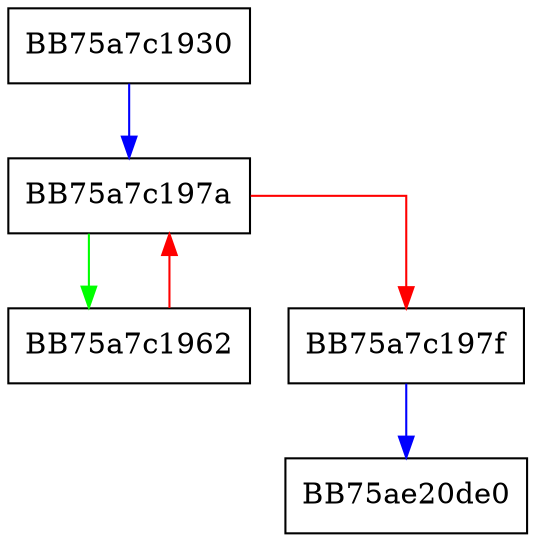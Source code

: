 digraph OnStartRundown {
  node [shape="box"];
  graph [splines=ortho];
  BB75a7c1930 -> BB75a7c197a [color="blue"];
  BB75a7c1962 -> BB75a7c197a [color="red"];
  BB75a7c197a -> BB75a7c1962 [color="green"];
  BB75a7c197a -> BB75a7c197f [color="red"];
  BB75a7c197f -> BB75ae20de0 [color="blue"];
}